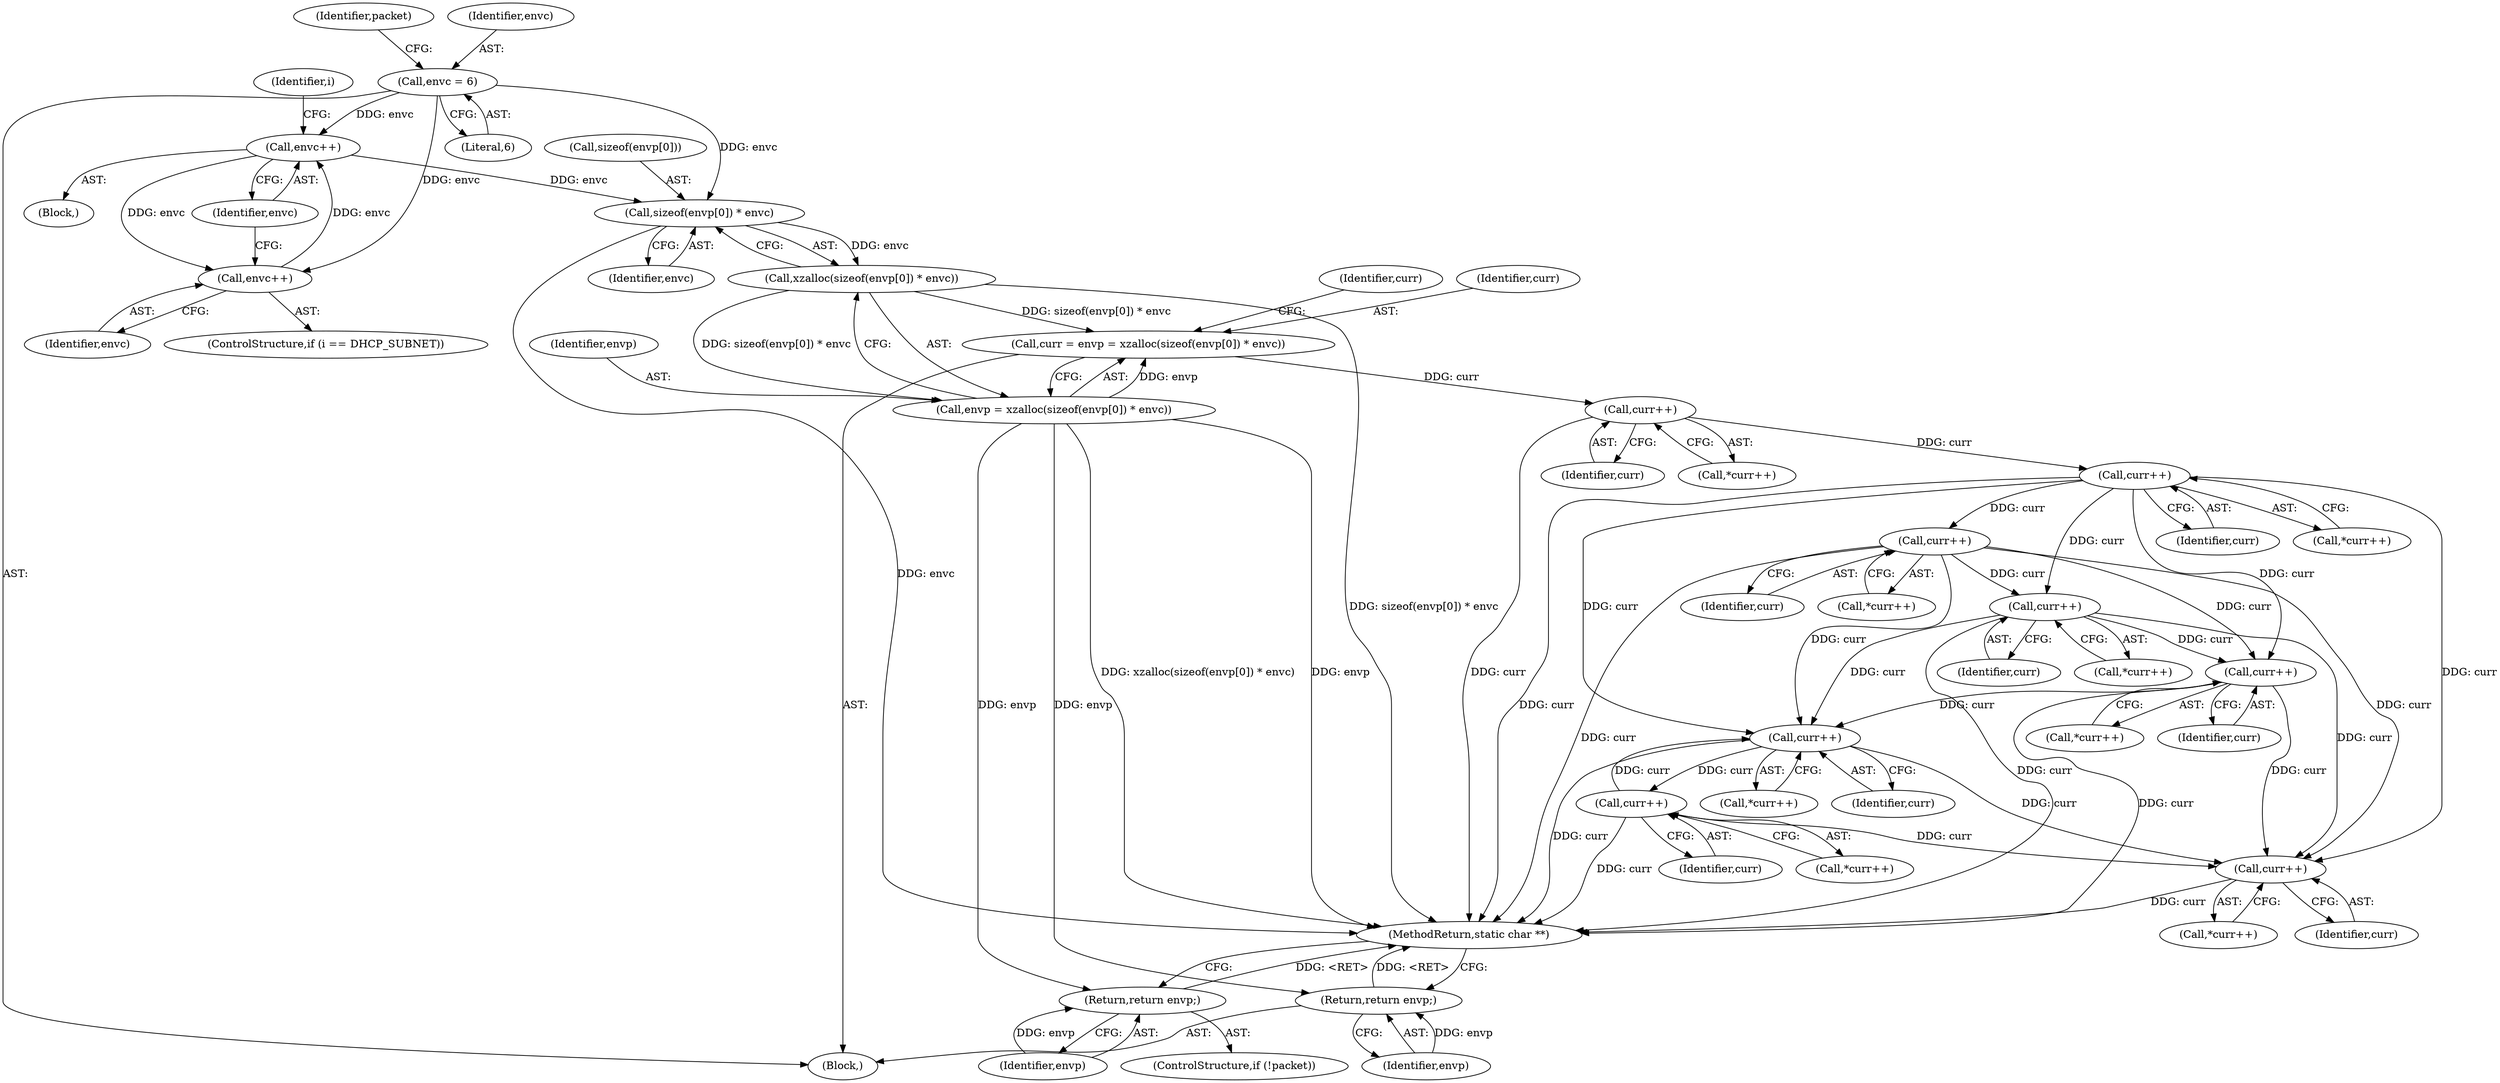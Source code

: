 digraph "0_busybox_74d9f1ba37010face4bd1449df4d60dd84450b06_0@API" {
"1000185" [label="(Call,sizeof(envp[0]) * envc)"];
"1000134" [label="(Call,envc = 6)"];
"1000173" [label="(Call,envc++)"];
"1000171" [label="(Call,envc++)"];
"1000184" [label="(Call,xzalloc(sizeof(envp[0]) * envc))"];
"1000180" [label="(Call,curr = envp = xzalloc(sizeof(envp[0]) * envc))"];
"1000201" [label="(Call,curr++)"];
"1000226" [label="(Call,curr++)"];
"1000251" [label="(Call,curr++)"];
"1000275" [label="(Call,curr++)"];
"1000299" [label="(Call,curr++)"];
"1000358" [label="(Call,curr++)"];
"1000387" [label="(Call,curr++)"];
"1000473" [label="(Call,curr++)"];
"1000182" [label="(Call,envp = xzalloc(sizeof(envp[0]) * envc))"];
"1000206" [label="(Return,return envp;)"];
"1000477" [label="(Return,return envp;)"];
"1000203" [label="(ControlStructure,if (!packet))"];
"1000300" [label="(Identifier,curr)"];
"1000386" [label="(Call,*curr++)"];
"1000172" [label="(Identifier,envc)"];
"1000472" [label="(Call,*curr++)"];
"1000185" [label="(Call,sizeof(envp[0]) * envc)"];
"1000193" [label="(Identifier,curr)"];
"1000186" [label="(Call,sizeof(envp[0]))"];
"1000183" [label="(Identifier,envp)"];
"1000206" [label="(Return,return envp;)"];
"1000250" [label="(Call,*curr++)"];
"1000136" [label="(Literal,6)"];
"1000177" [label="(Identifier,i)"];
"1000226" [label="(Call,curr++)"];
"1000275" [label="(Call,curr++)"];
"1000388" [label="(Identifier,curr)"];
"1000181" [label="(Identifier,curr)"];
"1000134" [label="(Call,envc = 6)"];
"1000180" [label="(Call,curr = envp = xzalloc(sizeof(envp[0]) * envc))"];
"1000299" [label="(Call,curr++)"];
"1000190" [label="(Identifier,envc)"];
"1000167" [label="(ControlStructure,if (i == DHCP_SUBNET))"];
"1000184" [label="(Call,xzalloc(sizeof(envp[0]) * envc))"];
"1000357" [label="(Call,*curr++)"];
"1000473" [label="(Call,curr++)"];
"1000359" [label="(Identifier,curr)"];
"1000138" [label="(Identifier,packet)"];
"1000117" [label="(Block,)"];
"1000252" [label="(Identifier,curr)"];
"1000478" [label="(Identifier,envp)"];
"1000135" [label="(Identifier,envc)"];
"1000174" [label="(Identifier,envc)"];
"1000227" [label="(Identifier,curr)"];
"1000477" [label="(Return,return envp;)"];
"1000157" [label="(Block,)"];
"1000225" [label="(Call,*curr++)"];
"1000276" [label="(Identifier,curr)"];
"1000387" [label="(Call,curr++)"];
"1000474" [label="(Identifier,curr)"];
"1000358" [label="(Call,curr++)"];
"1000274" [label="(Call,*curr++)"];
"1000298" [label="(Call,*curr++)"];
"1000171" [label="(Call,envc++)"];
"1000173" [label="(Call,envc++)"];
"1000251" [label="(Call,curr++)"];
"1000207" [label="(Identifier,envp)"];
"1000479" [label="(MethodReturn,static char **)"];
"1000202" [label="(Identifier,curr)"];
"1000201" [label="(Call,curr++)"];
"1000200" [label="(Call,*curr++)"];
"1000182" [label="(Call,envp = xzalloc(sizeof(envp[0]) * envc))"];
"1000185" -> "1000184"  [label="AST: "];
"1000185" -> "1000190"  [label="CFG: "];
"1000186" -> "1000185"  [label="AST: "];
"1000190" -> "1000185"  [label="AST: "];
"1000184" -> "1000185"  [label="CFG: "];
"1000185" -> "1000479"  [label="DDG: envc"];
"1000185" -> "1000184"  [label="DDG: envc"];
"1000134" -> "1000185"  [label="DDG: envc"];
"1000173" -> "1000185"  [label="DDG: envc"];
"1000134" -> "1000117"  [label="AST: "];
"1000134" -> "1000136"  [label="CFG: "];
"1000135" -> "1000134"  [label="AST: "];
"1000136" -> "1000134"  [label="AST: "];
"1000138" -> "1000134"  [label="CFG: "];
"1000134" -> "1000171"  [label="DDG: envc"];
"1000134" -> "1000173"  [label="DDG: envc"];
"1000173" -> "1000157"  [label="AST: "];
"1000173" -> "1000174"  [label="CFG: "];
"1000174" -> "1000173"  [label="AST: "];
"1000177" -> "1000173"  [label="CFG: "];
"1000173" -> "1000171"  [label="DDG: envc"];
"1000171" -> "1000173"  [label="DDG: envc"];
"1000171" -> "1000167"  [label="AST: "];
"1000171" -> "1000172"  [label="CFG: "];
"1000172" -> "1000171"  [label="AST: "];
"1000174" -> "1000171"  [label="CFG: "];
"1000184" -> "1000182"  [label="AST: "];
"1000182" -> "1000184"  [label="CFG: "];
"1000184" -> "1000479"  [label="DDG: sizeof(envp[0]) * envc"];
"1000184" -> "1000180"  [label="DDG: sizeof(envp[0]) * envc"];
"1000184" -> "1000182"  [label="DDG: sizeof(envp[0]) * envc"];
"1000180" -> "1000117"  [label="AST: "];
"1000180" -> "1000182"  [label="CFG: "];
"1000181" -> "1000180"  [label="AST: "];
"1000182" -> "1000180"  [label="AST: "];
"1000193" -> "1000180"  [label="CFG: "];
"1000182" -> "1000180"  [label="DDG: envp"];
"1000180" -> "1000201"  [label="DDG: curr"];
"1000201" -> "1000200"  [label="AST: "];
"1000201" -> "1000202"  [label="CFG: "];
"1000202" -> "1000201"  [label="AST: "];
"1000200" -> "1000201"  [label="CFG: "];
"1000201" -> "1000479"  [label="DDG: curr"];
"1000201" -> "1000226"  [label="DDG: curr"];
"1000226" -> "1000225"  [label="AST: "];
"1000226" -> "1000227"  [label="CFG: "];
"1000227" -> "1000226"  [label="AST: "];
"1000225" -> "1000226"  [label="CFG: "];
"1000226" -> "1000479"  [label="DDG: curr"];
"1000226" -> "1000251"  [label="DDG: curr"];
"1000226" -> "1000275"  [label="DDG: curr"];
"1000226" -> "1000299"  [label="DDG: curr"];
"1000226" -> "1000358"  [label="DDG: curr"];
"1000226" -> "1000473"  [label="DDG: curr"];
"1000251" -> "1000250"  [label="AST: "];
"1000251" -> "1000252"  [label="CFG: "];
"1000252" -> "1000251"  [label="AST: "];
"1000250" -> "1000251"  [label="CFG: "];
"1000251" -> "1000479"  [label="DDG: curr"];
"1000251" -> "1000275"  [label="DDG: curr"];
"1000251" -> "1000299"  [label="DDG: curr"];
"1000251" -> "1000358"  [label="DDG: curr"];
"1000251" -> "1000473"  [label="DDG: curr"];
"1000275" -> "1000274"  [label="AST: "];
"1000275" -> "1000276"  [label="CFG: "];
"1000276" -> "1000275"  [label="AST: "];
"1000274" -> "1000275"  [label="CFG: "];
"1000275" -> "1000479"  [label="DDG: curr"];
"1000275" -> "1000299"  [label="DDG: curr"];
"1000275" -> "1000358"  [label="DDG: curr"];
"1000275" -> "1000473"  [label="DDG: curr"];
"1000299" -> "1000298"  [label="AST: "];
"1000299" -> "1000300"  [label="CFG: "];
"1000300" -> "1000299"  [label="AST: "];
"1000298" -> "1000299"  [label="CFG: "];
"1000299" -> "1000479"  [label="DDG: curr"];
"1000299" -> "1000358"  [label="DDG: curr"];
"1000299" -> "1000473"  [label="DDG: curr"];
"1000358" -> "1000357"  [label="AST: "];
"1000358" -> "1000359"  [label="CFG: "];
"1000359" -> "1000358"  [label="AST: "];
"1000357" -> "1000358"  [label="CFG: "];
"1000358" -> "1000479"  [label="DDG: curr"];
"1000387" -> "1000358"  [label="DDG: curr"];
"1000358" -> "1000387"  [label="DDG: curr"];
"1000358" -> "1000473"  [label="DDG: curr"];
"1000387" -> "1000386"  [label="AST: "];
"1000387" -> "1000388"  [label="CFG: "];
"1000388" -> "1000387"  [label="AST: "];
"1000386" -> "1000387"  [label="CFG: "];
"1000387" -> "1000479"  [label="DDG: curr"];
"1000387" -> "1000473"  [label="DDG: curr"];
"1000473" -> "1000472"  [label="AST: "];
"1000473" -> "1000474"  [label="CFG: "];
"1000474" -> "1000473"  [label="AST: "];
"1000472" -> "1000473"  [label="CFG: "];
"1000473" -> "1000479"  [label="DDG: curr"];
"1000183" -> "1000182"  [label="AST: "];
"1000182" -> "1000479"  [label="DDG: xzalloc(sizeof(envp[0]) * envc)"];
"1000182" -> "1000479"  [label="DDG: envp"];
"1000182" -> "1000206"  [label="DDG: envp"];
"1000182" -> "1000477"  [label="DDG: envp"];
"1000206" -> "1000203"  [label="AST: "];
"1000206" -> "1000207"  [label="CFG: "];
"1000207" -> "1000206"  [label="AST: "];
"1000479" -> "1000206"  [label="CFG: "];
"1000206" -> "1000479"  [label="DDG: <RET>"];
"1000207" -> "1000206"  [label="DDG: envp"];
"1000477" -> "1000117"  [label="AST: "];
"1000477" -> "1000478"  [label="CFG: "];
"1000478" -> "1000477"  [label="AST: "];
"1000479" -> "1000477"  [label="CFG: "];
"1000477" -> "1000479"  [label="DDG: <RET>"];
"1000478" -> "1000477"  [label="DDG: envp"];
}
